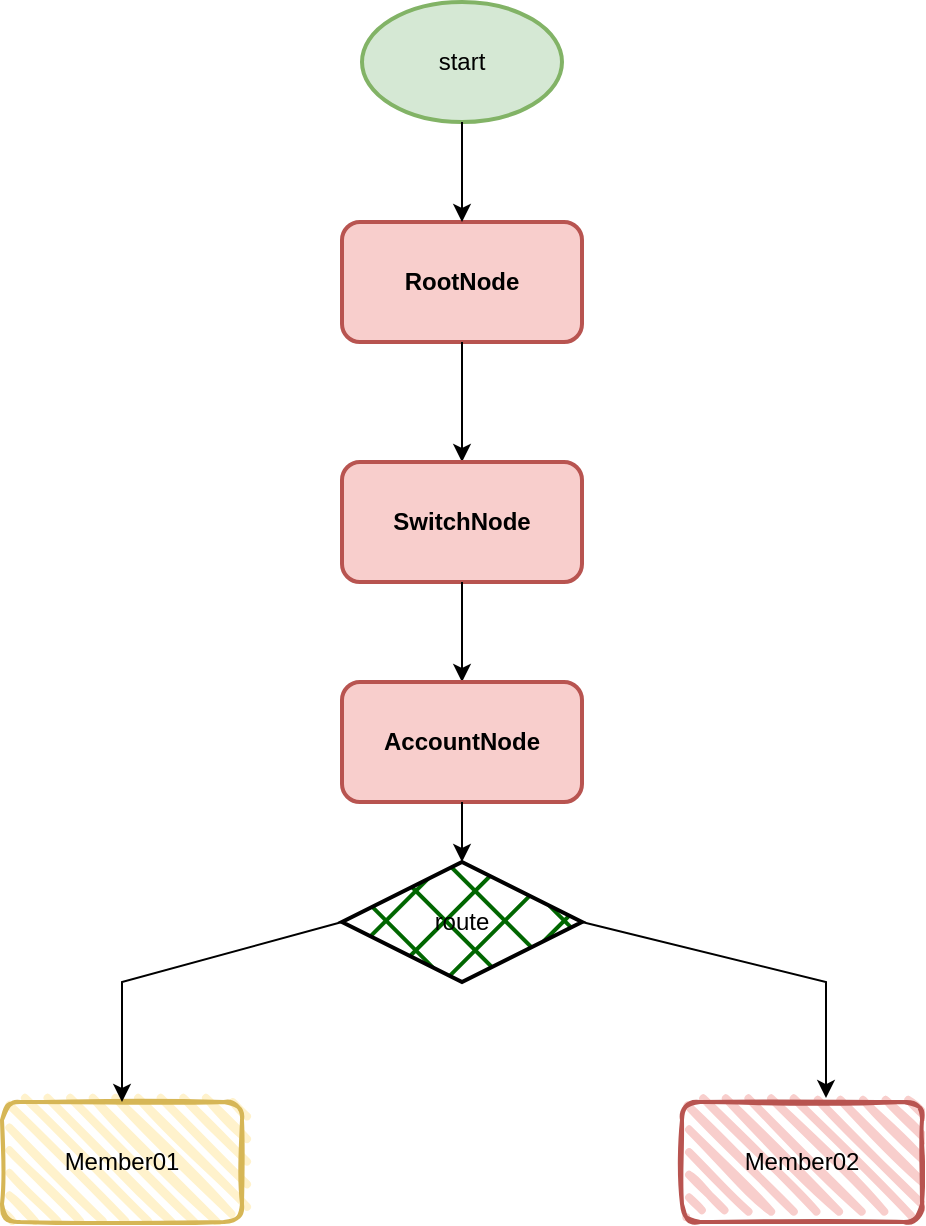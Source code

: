 <mxfile version="26.2.2">
  <diagram name="第 1 页" id="1oYQ2Q2gbMjlVqlR3yG3">
    <mxGraphModel dx="1428" dy="912" grid="1" gridSize="10" guides="1" tooltips="1" connect="1" arrows="1" fold="1" page="1" pageScale="1" pageWidth="1600" pageHeight="1200" math="0" shadow="0">
      <root>
        <mxCell id="0" />
        <mxCell id="1" parent="0" />
        <mxCell id="l6apFTSHPE65qcKKw4T--2" value="start" style="strokeWidth=2;html=1;shape=mxgraph.flowchart.start_1;whiteSpace=wrap;fillColor=#d5e8d4;strokeColor=#82b366;" vertex="1" parent="1">
          <mxGeometry x="440" y="60" width="100" height="60" as="geometry" />
        </mxCell>
        <mxCell id="l6apFTSHPE65qcKKw4T--3" value="&lt;b&gt;RootNode&lt;/b&gt;" style="rounded=1;whiteSpace=wrap;html=1;strokeWidth=2;fillWeight=4;hachureGap=8;hachureAngle=45;fillColor=#f8cecc;strokeColor=#b85450;shadow=0;glass=0;gradientColor=none;" vertex="1" parent="1">
          <mxGeometry x="430" y="170" width="120" height="60" as="geometry" />
        </mxCell>
        <mxCell id="l6apFTSHPE65qcKKw4T--4" value="Member01" style="rounded=1;whiteSpace=wrap;html=1;strokeWidth=2;fillWeight=4;hachureGap=8;hachureAngle=45;fillColor=#fff2cc;sketch=1;strokeColor=#d6b656;" vertex="1" parent="1">
          <mxGeometry x="260" y="610" width="120" height="60" as="geometry" />
        </mxCell>
        <mxCell id="l6apFTSHPE65qcKKw4T--5" value="Member02" style="rounded=1;whiteSpace=wrap;html=1;strokeWidth=2;fillWeight=4;hachureGap=8;hachureAngle=45;fillColor=#f8cecc;sketch=1;strokeColor=#b85450;" vertex="1" parent="1">
          <mxGeometry x="600" y="610" width="120" height="60" as="geometry" />
        </mxCell>
        <mxCell id="l6apFTSHPE65qcKKw4T--7" value="" style="endArrow=classic;html=1;rounded=0;entryX=0.5;entryY=0;entryDx=0;entryDy=0;exitX=0.5;exitY=1;exitDx=0;exitDy=0;exitPerimeter=0;" edge="1" parent="1" source="l6apFTSHPE65qcKKw4T--2" target="l6apFTSHPE65qcKKw4T--3">
          <mxGeometry width="50" height="50" relative="1" as="geometry">
            <mxPoint x="180" y="230" as="sourcePoint" />
            <mxPoint x="190" y="210" as="targetPoint" />
          </mxGeometry>
        </mxCell>
        <mxCell id="l6apFTSHPE65qcKKw4T--8" value="route" style="rhombus;whiteSpace=wrap;html=1;strokeWidth=2;fillWeight=-1;hachureGap=8;fillStyle=cross-hatch;fillColor=#006600;rounded=0;" vertex="1" parent="1">
          <mxGeometry x="430" y="490" width="120" height="60" as="geometry" />
        </mxCell>
        <mxCell id="l6apFTSHPE65qcKKw4T--9" value="" style="endArrow=classic;html=1;rounded=0;entryX=0.5;entryY=0;entryDx=0;entryDy=0;exitX=0.5;exitY=1;exitDx=0;exitDy=0;" edge="1" parent="1" source="l6apFTSHPE65qcKKw4T--3" target="l6apFTSHPE65qcKKw4T--13">
          <mxGeometry width="50" height="50" relative="1" as="geometry">
            <mxPoint x="260" y="280" as="sourcePoint" />
            <mxPoint x="310" y="230" as="targetPoint" />
          </mxGeometry>
        </mxCell>
        <mxCell id="l6apFTSHPE65qcKKw4T--10" value="" style="endArrow=classic;html=1;rounded=0;entryX=0.5;entryY=0;entryDx=0;entryDy=0;exitX=0;exitY=0.5;exitDx=0;exitDy=0;" edge="1" parent="1" source="l6apFTSHPE65qcKKw4T--8" target="l6apFTSHPE65qcKKw4T--4">
          <mxGeometry width="50" height="50" relative="1" as="geometry">
            <mxPoint x="430" y="550" as="sourcePoint" />
            <mxPoint x="340" y="510" as="targetPoint" />
            <Array as="points">
              <mxPoint x="320" y="550" />
            </Array>
          </mxGeometry>
        </mxCell>
        <mxCell id="l6apFTSHPE65qcKKw4T--11" value="" style="endArrow=classic;html=1;rounded=0;exitX=1;exitY=0.5;exitDx=0;exitDy=0;entryX=0.6;entryY=-0.033;entryDx=0;entryDy=0;entryPerimeter=0;" edge="1" parent="1" source="l6apFTSHPE65qcKKw4T--8" target="l6apFTSHPE65qcKKw4T--5">
          <mxGeometry width="50" height="50" relative="1" as="geometry">
            <mxPoint x="550" y="550" as="sourcePoint" />
            <mxPoint x="850" y="480" as="targetPoint" />
            <Array as="points">
              <mxPoint x="672" y="550" />
            </Array>
          </mxGeometry>
        </mxCell>
        <mxCell id="l6apFTSHPE65qcKKw4T--13" value="&lt;b&gt;SwitchNode&lt;/b&gt;" style="rounded=1;whiteSpace=wrap;html=1;strokeWidth=2;fillWeight=4;hachureGap=8;hachureAngle=45;fillColor=#f8cecc;strokeColor=#b85450;shadow=0;glass=0;gradientColor=none;" vertex="1" parent="1">
          <mxGeometry x="430" y="290" width="120" height="60" as="geometry" />
        </mxCell>
        <mxCell id="l6apFTSHPE65qcKKw4T--14" value="" style="endArrow=classic;html=1;rounded=0;entryX=0.5;entryY=0;entryDx=0;entryDy=0;exitX=0.5;exitY=1;exitDx=0;exitDy=0;" edge="1" parent="1" source="l6apFTSHPE65qcKKw4T--13" target="l6apFTSHPE65qcKKw4T--15">
          <mxGeometry width="50" height="50" relative="1" as="geometry">
            <mxPoint x="240" y="400" as="sourcePoint" />
            <mxPoint x="290" y="350" as="targetPoint" />
          </mxGeometry>
        </mxCell>
        <mxCell id="l6apFTSHPE65qcKKw4T--15" value="&lt;b&gt;AccountNode&lt;/b&gt;" style="rounded=1;whiteSpace=wrap;html=1;strokeWidth=2;fillWeight=4;hachureGap=8;hachureAngle=45;fillColor=#f8cecc;strokeColor=#b85450;shadow=0;glass=0;gradientColor=none;" vertex="1" parent="1">
          <mxGeometry x="430" y="400" width="120" height="60" as="geometry" />
        </mxCell>
        <mxCell id="l6apFTSHPE65qcKKw4T--16" value="" style="endArrow=classic;html=1;rounded=0;entryX=0.5;entryY=0;entryDx=0;entryDy=0;exitX=0.5;exitY=1;exitDx=0;exitDy=0;" edge="1" parent="1" source="l6apFTSHPE65qcKKw4T--15" target="l6apFTSHPE65qcKKw4T--8">
          <mxGeometry width="50" height="50" relative="1" as="geometry">
            <mxPoint x="190" y="420" as="sourcePoint" />
            <mxPoint x="240" y="370" as="targetPoint" />
          </mxGeometry>
        </mxCell>
      </root>
    </mxGraphModel>
  </diagram>
</mxfile>
